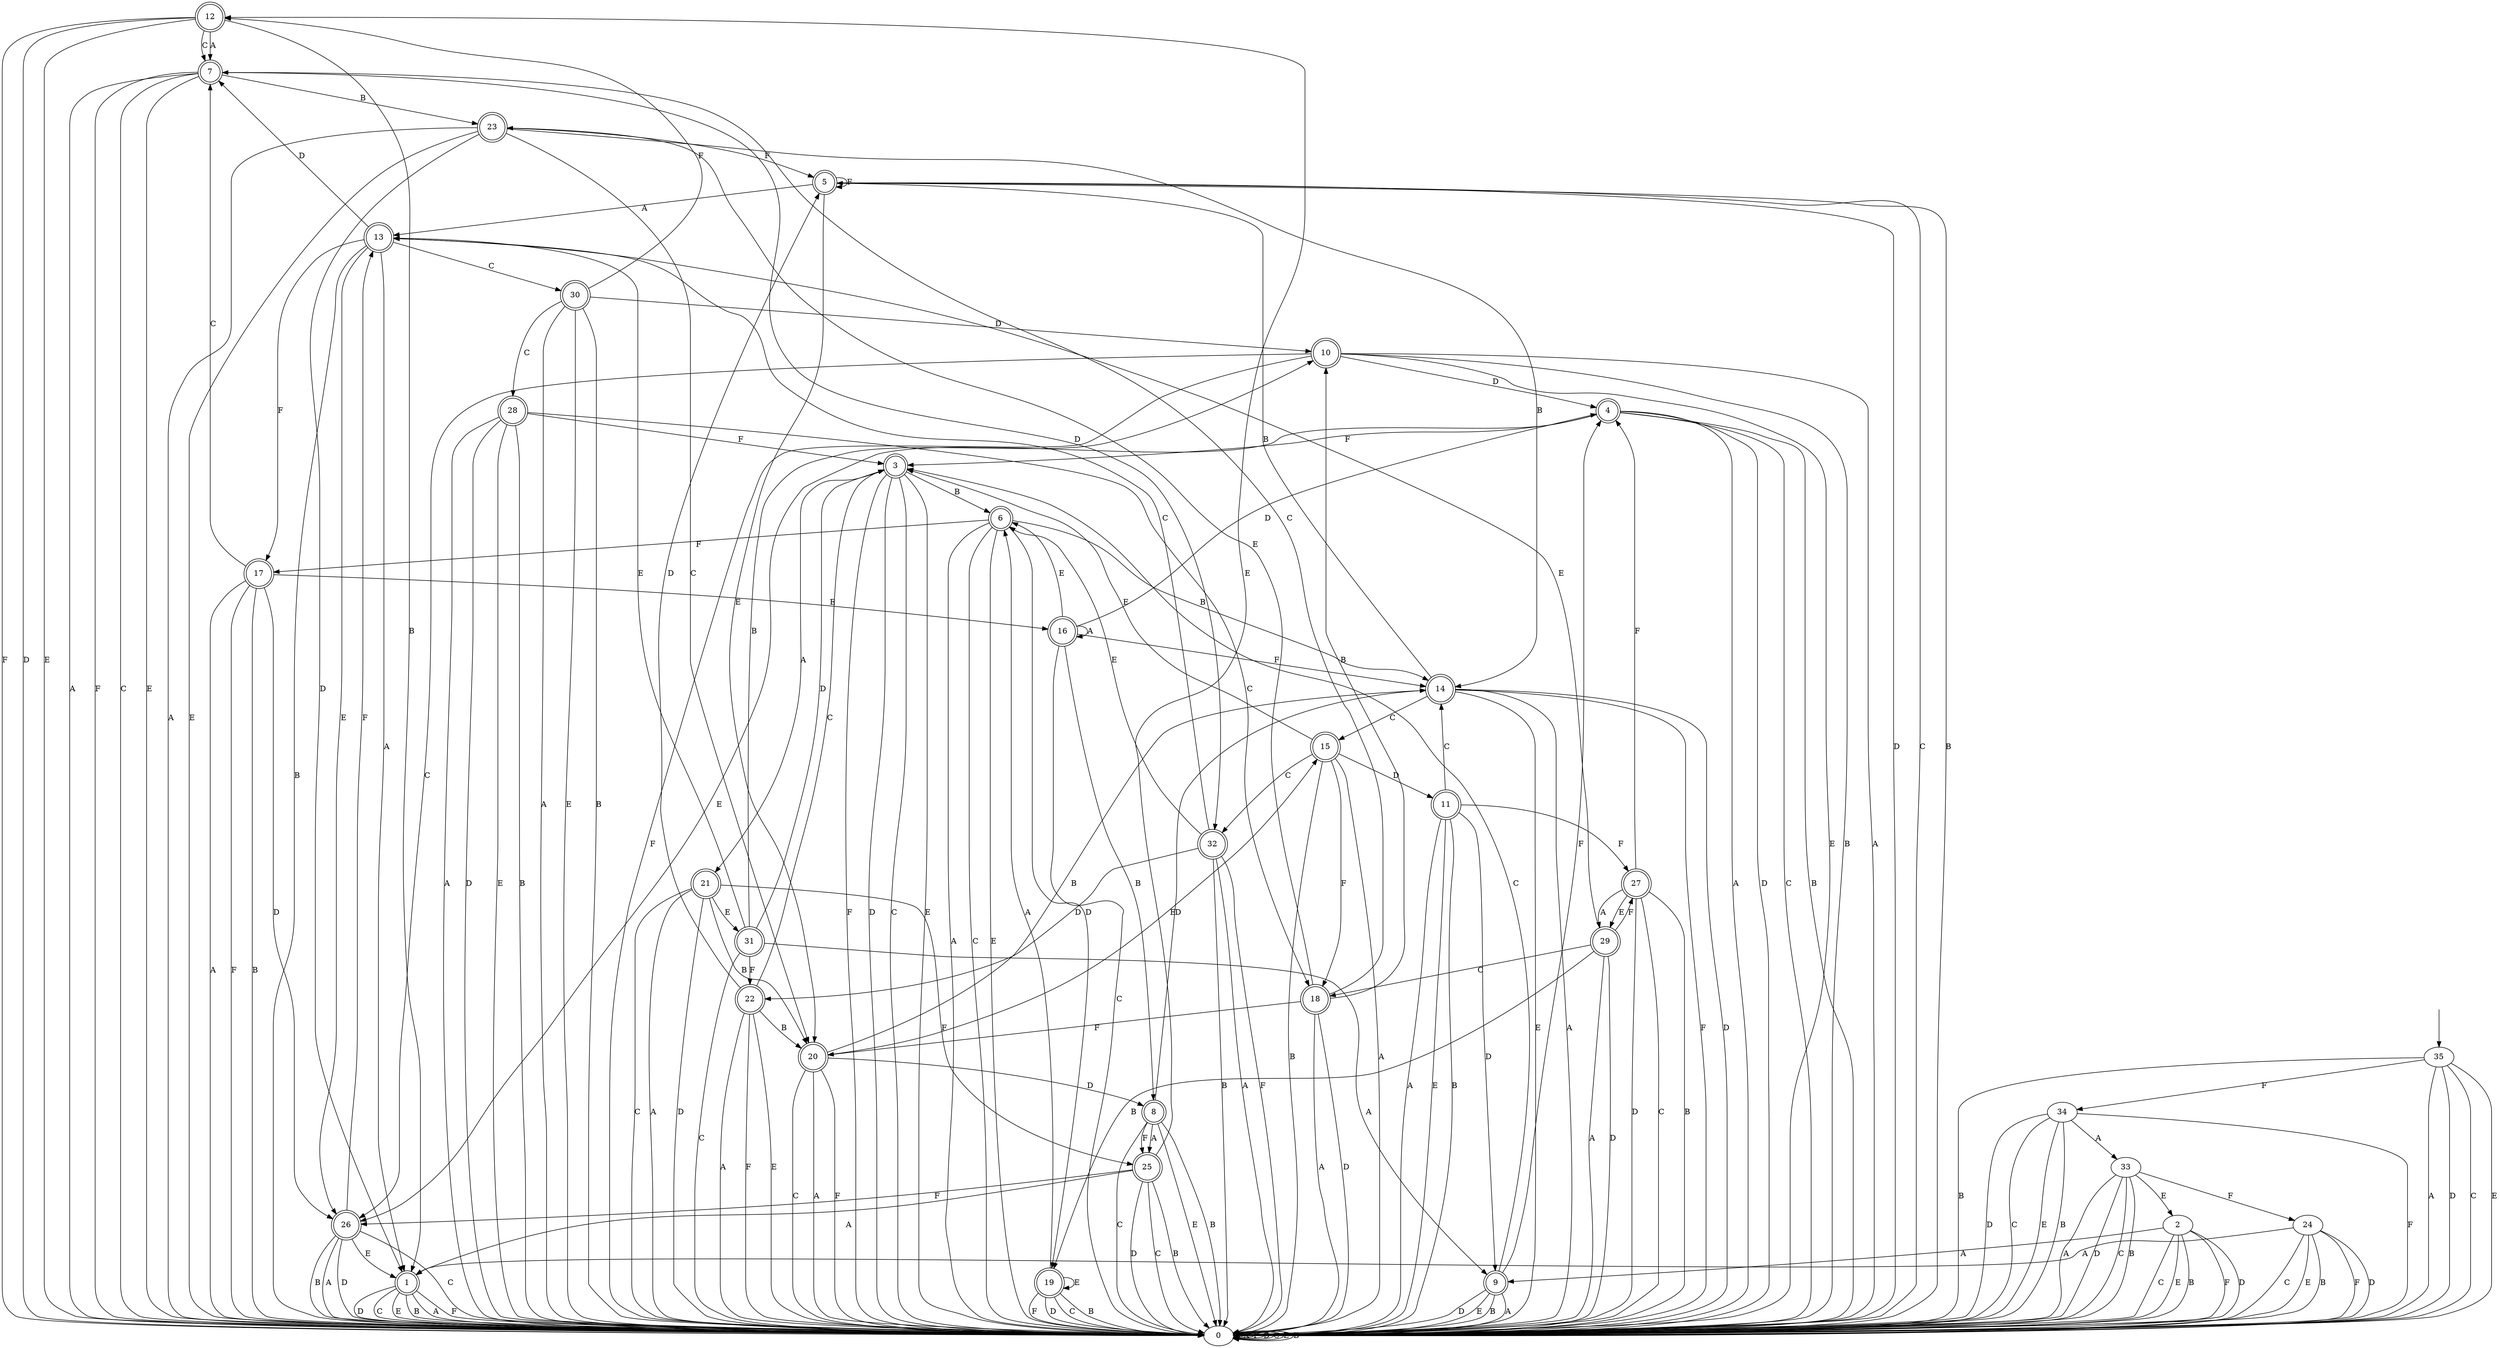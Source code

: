 digraph "data/our_models/random_m_30_6_intersection_b_1" {
0 [label=0];
1 [label=1, shape=doublecircle];
2 [label=2];
3 [label=3, shape=doublecircle];
4 [label=4, shape=doublecircle];
5 [label=5, shape=doublecircle];
6 [label=6, shape=doublecircle];
7 [label=7, shape=doublecircle];
8 [label=8, shape=doublecircle];
9 [label=9, shape=doublecircle];
10 [label=10, shape=doublecircle];
11 [label=11, shape=doublecircle];
12 [label=12, shape=doublecircle];
13 [label=13, shape=doublecircle];
14 [label=14, shape=doublecircle];
15 [label=15, shape=doublecircle];
16 [label=16, shape=doublecircle];
17 [label=17, shape=doublecircle];
18 [label=18, shape=doublecircle];
19 [label=19, shape=doublecircle];
20 [label=20, shape=doublecircle];
21 [label=21, shape=doublecircle];
22 [label=22, shape=doublecircle];
23 [label=23, shape=doublecircle];
24 [label=24];
25 [label=25, shape=doublecircle];
26 [label=26, shape=doublecircle];
27 [label=27, shape=doublecircle];
28 [label=28, shape=doublecircle];
29 [label=29, shape=doublecircle];
30 [label=30, shape=doublecircle];
31 [label=31, shape=doublecircle];
32 [label=32, shape=doublecircle];
33 [label=33];
34 [label=34];
35 [label=35];
0 -> 0  [label=A];
0 -> 0  [label=F];
0 -> 0  [label=D];
0 -> 0  [label=C];
0 -> 0  [label=E];
0 -> 0  [label=B];
1 -> 0  [label=A];
1 -> 0  [label=F];
1 -> 0  [label=D];
1 -> 0  [label=C];
1 -> 0  [label=E];
1 -> 0  [label=B];
2 -> 9  [label=A];
2 -> 0  [label=F];
2 -> 0  [label=D];
2 -> 0  [label=C];
2 -> 0  [label=E];
2 -> 0  [label=B];
3 -> 21  [label=A];
3 -> 0  [label=F];
3 -> 0  [label=D];
3 -> 0  [label=C];
3 -> 0  [label=E];
3 -> 6  [label=B];
4 -> 0  [label=A];
4 -> 3  [label=F];
4 -> 0  [label=D];
4 -> 0  [label=C];
4 -> 26  [label=E];
4 -> 0  [label=B];
5 -> 13  [label=A];
5 -> 5  [label=F];
5 -> 0  [label=D];
5 -> 0  [label=C];
5 -> 20  [label=E];
5 -> 0  [label=B];
6 -> 0  [label=A];
6 -> 17  [label=F];
6 -> 19  [label=D];
6 -> 0  [label=C];
6 -> 0  [label=E];
6 -> 14  [label=B];
7 -> 0  [label=A];
7 -> 0  [label=F];
7 -> 32  [label=D];
7 -> 0  [label=C];
7 -> 0  [label=E];
7 -> 23  [label=B];
8 -> 25  [label=A];
8 -> 25  [label=F];
8 -> 14  [label=D];
8 -> 0  [label=C];
8 -> 0  [label=E];
8 -> 0  [label=B];
9 -> 0  [label=A];
9 -> 4  [label=F];
9 -> 0  [label=D];
9 -> 3  [label=C];
9 -> 0  [label=E];
9 -> 0  [label=B];
10 -> 0  [label=A];
10 -> 0  [label=F];
10 -> 4  [label=D];
10 -> 26  [label=C];
10 -> 0  [label=E];
10 -> 0  [label=B];
11 -> 0  [label=A];
11 -> 27  [label=F];
11 -> 9  [label=D];
11 -> 14  [label=C];
11 -> 0  [label=E];
11 -> 0  [label=B];
12 -> 7  [label=A];
12 -> 0  [label=F];
12 -> 0  [label=D];
12 -> 7  [label=C];
12 -> 0  [label=E];
12 -> 1  [label=B];
13 -> 1  [label=A];
13 -> 17  [label=F];
13 -> 7  [label=D];
13 -> 30  [label=C];
13 -> 26  [label=E];
13 -> 0  [label=B];
14 -> 0  [label=A];
14 -> 0  [label=F];
14 -> 0  [label=D];
14 -> 15  [label=C];
14 -> 0  [label=E];
14 -> 5  [label=B];
15 -> 0  [label=A];
15 -> 18  [label=F];
15 -> 11  [label=D];
15 -> 32  [label=C];
15 -> 3  [label=E];
15 -> 0  [label=B];
16 -> 16  [label=A];
16 -> 14  [label=F];
16 -> 4  [label=D];
16 -> 0  [label=C];
16 -> 6  [label=E];
16 -> 8  [label=B];
17 -> 0  [label=A];
17 -> 0  [label=F];
17 -> 26  [label=D];
17 -> 7  [label=C];
17 -> 16  [label=E];
17 -> 0  [label=B];
18 -> 0  [label=A];
18 -> 20  [label=F];
18 -> 0  [label=D];
18 -> 7  [label=C];
18 -> 23  [label=E];
18 -> 10  [label=B];
19 -> 6  [label=A];
19 -> 0  [label=F];
19 -> 0  [label=D];
19 -> 0  [label=C];
19 -> 19  [label=E];
19 -> 0  [label=B];
20 -> 0  [label=A];
20 -> 0  [label=F];
20 -> 8  [label=D];
20 -> 0  [label=C];
20 -> 15  [label=E];
20 -> 14  [label=B];
21 -> 0  [label=A];
21 -> 25  [label=F];
21 -> 0  [label=D];
21 -> 0  [label=C];
21 -> 31  [label=E];
21 -> 20  [label=B];
22 -> 0  [label=A];
22 -> 0  [label=F];
22 -> 5  [label=D];
22 -> 3  [label=C];
22 -> 0  [label=E];
22 -> 20  [label=B];
23 -> 0  [label=A];
23 -> 5  [label=F];
23 -> 1  [label=D];
23 -> 20  [label=C];
23 -> 0  [label=E];
23 -> 14  [label=B];
24 -> 1  [label=A];
24 -> 0  [label=F];
24 -> 0  [label=D];
24 -> 0  [label=C];
24 -> 0  [label=E];
24 -> 0  [label=B];
25 -> 1  [label=A];
25 -> 26  [label=F];
25 -> 0  [label=D];
25 -> 0  [label=C];
25 -> 12  [label=E];
25 -> 0  [label=B];
26 -> 0  [label=A];
26 -> 13  [label=F];
26 -> 0  [label=D];
26 -> 0  [label=C];
26 -> 1  [label=E];
26 -> 0  [label=B];
27 -> 29  [label=A];
27 -> 4  [label=F];
27 -> 0  [label=D];
27 -> 0  [label=C];
27 -> 29  [label=E];
27 -> 0  [label=B];
28 -> 0  [label=A];
28 -> 3  [label=F];
28 -> 0  [label=D];
28 -> 18  [label=C];
28 -> 0  [label=E];
28 -> 0  [label=B];
29 -> 0  [label=A];
29 -> 27  [label=F];
29 -> 0  [label=D];
29 -> 18  [label=C];
29 -> 13  [label=E];
29 -> 19  [label=B];
30 -> 0  [label=A];
30 -> 12  [label=F];
30 -> 10  [label=D];
30 -> 28  [label=C];
30 -> 0  [label=E];
30 -> 0  [label=B];
31 -> 9  [label=A];
31 -> 22  [label=F];
31 -> 3  [label=D];
31 -> 0  [label=C];
31 -> 13  [label=E];
31 -> 10  [label=B];
32 -> 0  [label=A];
32 -> 0  [label=F];
32 -> 22  [label=D];
32 -> 13  [label=C];
32 -> 6  [label=E];
32 -> 0  [label=B];
33 -> 0  [label=A];
33 -> 24  [label=F];
33 -> 0  [label=D];
33 -> 0  [label=C];
33 -> 2  [label=E];
33 -> 0  [label=B];
34 -> 33  [label=A];
34 -> 0  [label=F];
34 -> 0  [label=D];
34 -> 0  [label=C];
34 -> 0  [label=E];
34 -> 0  [label=B];
35 -> 0  [label=A];
35 -> 34  [label=F];
35 -> 0  [label=D];
35 -> 0  [label=C];
35 -> 0  [label=E];
35 -> 0  [label=B];
__start0 [label="", shape=none];
__start0 -> 35  [label=""];
}
